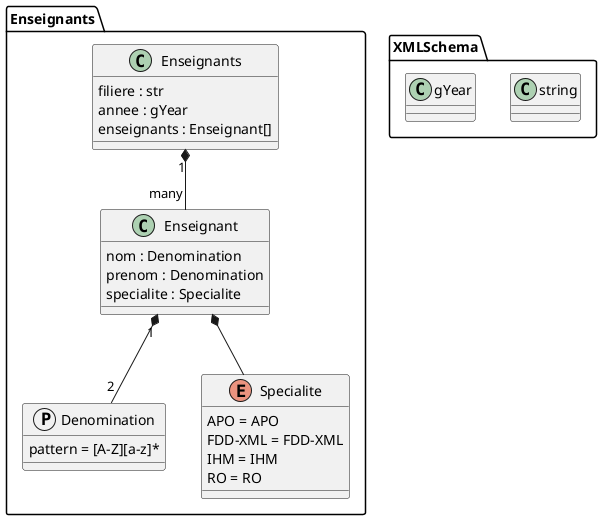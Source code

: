 @startuml
package Enseignants{
  class Enseignants{
    filiere : str
    annee : gYear
    enseignants : Enseignant[]
  }

  class Enseignant{
    nom : Denomination
    prenom : Denomination
    specialite : Specialite
  }

  protocol Denomination{
    pattern = [A-Z][a-z]*
  }

  enum Specialite{
    APO = APO
    FDD-XML = FDD-XML
    IHM = IHM
    RO = RO
  }

  Enseignants "1" *-- "many" Enseignant
  Enseignant "1" *-- "2" Denomination
  Enseignant *-- Specialite
}

package XMLSchema{
  class string
  class gYear
}
@enduml